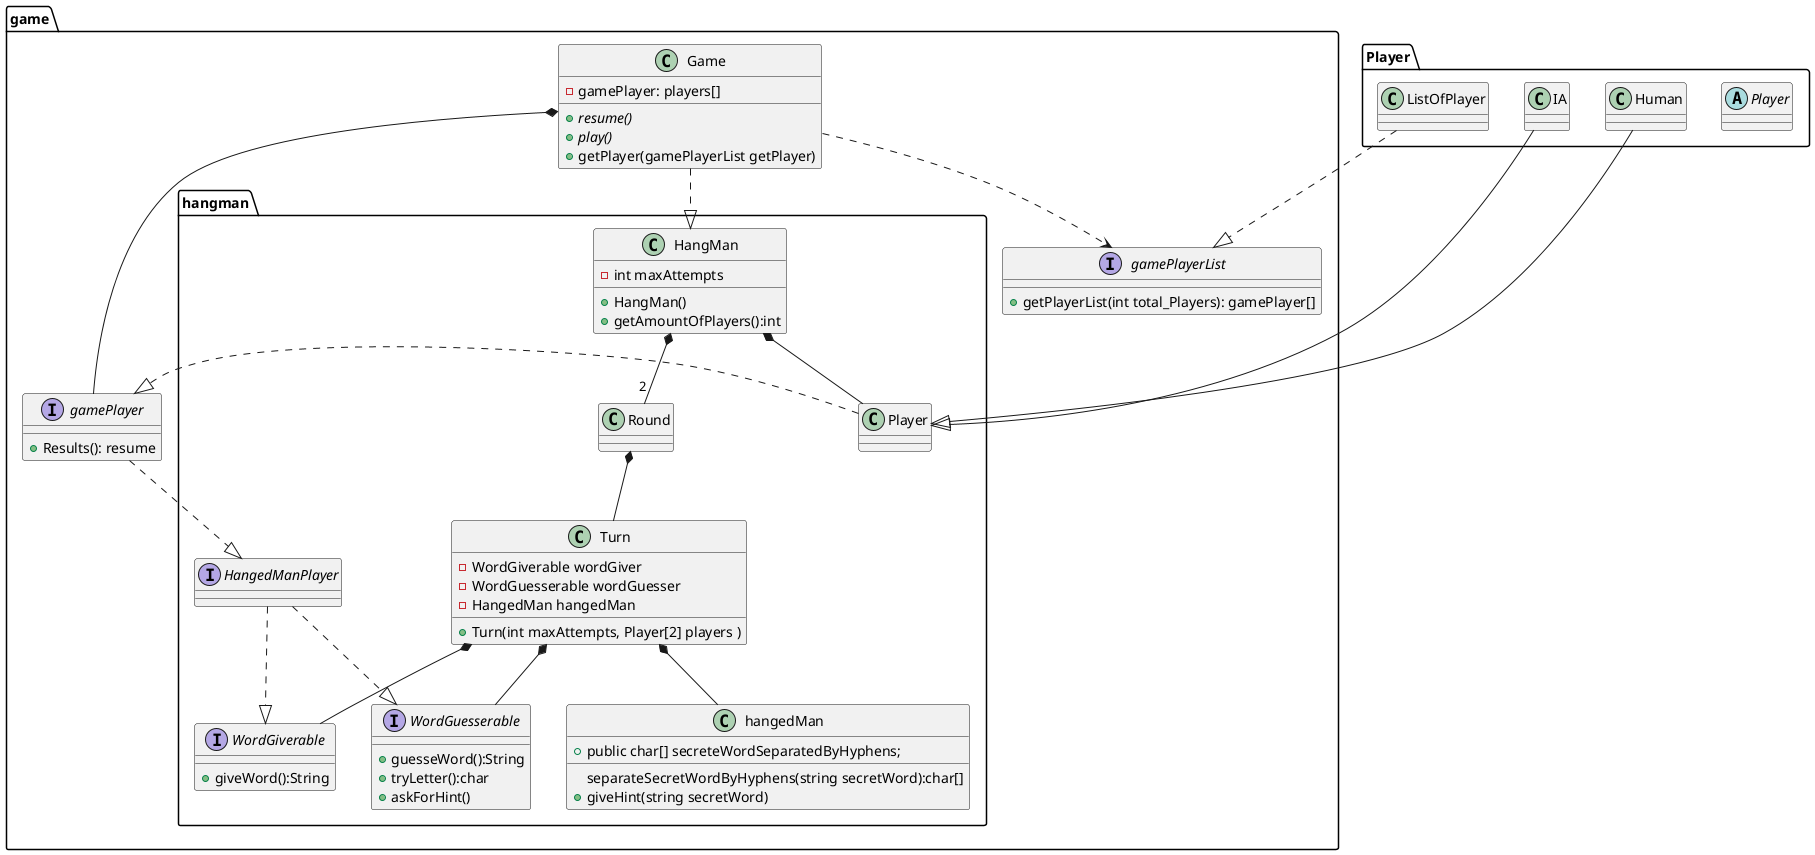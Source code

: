 @startuml
package Player {
abstract Player{}
class ListOfPlayer{}
class IA
class Human
}
package game {

interface gamePlayer{
        +Results(): resume
    }
    class Game {
        -gamePlayer: players[]
        +{abstract} resume()
        +{abstract} play()
        +getPlayer(gamePlayerList getPlayer)
    }
    interface gamePlayerList{
            +getPlayerList(int total_Players): gamePlayer[]
    }

package hangman{
class hangedMan{
+public char[] secreteWordSeparatedByHyphens;
separateSecretWordByHyphens(string secretWord):char[]
+giveHint(string secretWord)
}
Interface HangedManPlayer
    class HangMan{
        +HangMan()
        +getAmountOfPlayers():int
        -int maxAttempts
    }

    class Round

    class Turn{
        -WordGiverable wordGiver
        -WordGuesserable wordGuesser
        -HangedMan hangedMan
        +Turn(int maxAttempts, Player[2] players )
    }

    interface WordGiverable{
        +giveWord():String
    }

    interface WordGuesserable{
        +guesseWord():String
        +tryLetter():char
        +askForHint()
    }

    HangedManPlayer ..|> WordGiverable
    HangedManPlayer ..|> WordGuesserable

    Turn *-- WordGiverable
    Turn *-- WordGuesserable
    Turn *-- hangedMan
    Round *-- Turn
    HangMan *-- Player
    HangMan *-- "2" Round




gamePlayer..|> HangedManPlayer
Player ..|> gamePlayer
ListOfPlayer ..|> gamePlayerList
Game..>gamePlayerList
Game..|>HangMan
Game*--gamePlayer
IA--|>Player
Human--|>Player


}
}
@enduml